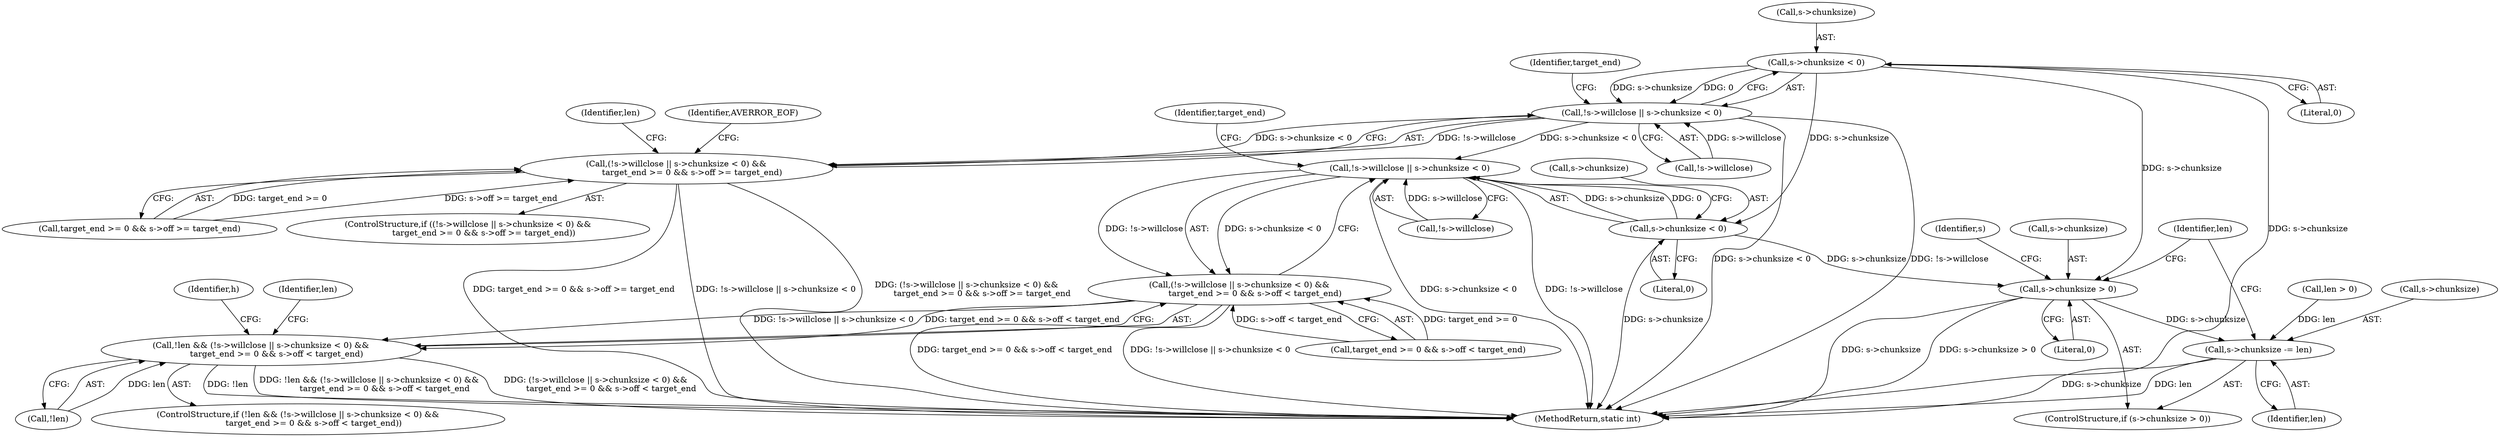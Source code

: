 digraph "1_FFmpeg_2a05c8f813de6f2278827734bf8102291e7484aa@del" {
"1000167" [label="(Call,s->chunksize < 0)"];
"1000162" [label="(Call,!s->willclose || s->chunksize < 0)"];
"1000161" [label="(Call,(!s->willclose || s->chunksize < 0) &&\n            target_end >= 0 && s->off >= target_end)"];
"1000196" [label="(Call,!s->willclose || s->chunksize < 0)"];
"1000195" [label="(Call,(!s->willclose || s->chunksize < 0) &&\n            target_end >= 0 && s->off < target_end)"];
"1000192" [label="(Call,!len && (!s->willclose || s->chunksize < 0) &&\n            target_end >= 0 && s->off < target_end)"];
"1000201" [label="(Call,s->chunksize < 0)"];
"1000238" [label="(Call,s->chunksize > 0)"];
"1000243" [label="(Call,s->chunksize -= len)"];
"1000242" [label="(Literal,0)"];
"1000208" [label="(Identifier,target_end)"];
"1000229" [label="(Identifier,len)"];
"1000193" [label="(Call,!len)"];
"1000201" [label="(Call,s->chunksize < 0)"];
"1000163" [label="(Call,!s->willclose)"];
"1000250" [label="(MethodReturn,static int)"];
"1000202" [label="(Call,s->chunksize)"];
"1000168" [label="(Call,s->chunksize)"];
"1000162" [label="(Call,!s->willclose || s->chunksize < 0)"];
"1000192" [label="(Call,!len && (!s->willclose || s->chunksize < 0) &&\n            target_end >= 0 && s->off < target_end)"];
"1000172" [label="(Call,target_end >= 0 && s->off >= target_end)"];
"1000205" [label="(Literal,0)"];
"1000191" [label="(ControlStructure,if (!len && (!s->willclose || s->chunksize < 0) &&\n            target_end >= 0 && s->off < target_end))"];
"1000160" [label="(ControlStructure,if ((!s->willclose || s->chunksize < 0) &&\n            target_end >= 0 && s->off >= target_end))"];
"1000196" [label="(Call,!s->willclose || s->chunksize < 0)"];
"1000195" [label="(Call,(!s->willclose || s->chunksize < 0) &&\n            target_end >= 0 && s->off < target_end)"];
"1000171" [label="(Literal,0)"];
"1000245" [label="(Identifier,s)"];
"1000184" [label="(Identifier,len)"];
"1000161" [label="(Call,(!s->willclose || s->chunksize < 0) &&\n            target_end >= 0 && s->off >= target_end)"];
"1000167" [label="(Call,s->chunksize < 0)"];
"1000239" [label="(Call,s->chunksize)"];
"1000217" [label="(Identifier,h)"];
"1000243" [label="(Call,s->chunksize -= len)"];
"1000237" [label="(ControlStructure,if (s->chunksize > 0))"];
"1000244" [label="(Call,s->chunksize)"];
"1000197" [label="(Call,!s->willclose)"];
"1000247" [label="(Identifier,len)"];
"1000206" [label="(Call,target_end >= 0 && s->off < target_end)"];
"1000228" [label="(Call,len > 0)"];
"1000174" [label="(Identifier,target_end)"];
"1000182" [label="(Identifier,AVERROR_EOF)"];
"1000249" [label="(Identifier,len)"];
"1000238" [label="(Call,s->chunksize > 0)"];
"1000167" -> "1000162"  [label="AST: "];
"1000167" -> "1000171"  [label="CFG: "];
"1000168" -> "1000167"  [label="AST: "];
"1000171" -> "1000167"  [label="AST: "];
"1000162" -> "1000167"  [label="CFG: "];
"1000167" -> "1000250"  [label="DDG: s->chunksize"];
"1000167" -> "1000162"  [label="DDG: s->chunksize"];
"1000167" -> "1000162"  [label="DDG: 0"];
"1000167" -> "1000201"  [label="DDG: s->chunksize"];
"1000167" -> "1000238"  [label="DDG: s->chunksize"];
"1000162" -> "1000161"  [label="AST: "];
"1000162" -> "1000163"  [label="CFG: "];
"1000163" -> "1000162"  [label="AST: "];
"1000174" -> "1000162"  [label="CFG: "];
"1000161" -> "1000162"  [label="CFG: "];
"1000162" -> "1000250"  [label="DDG: s->chunksize < 0"];
"1000162" -> "1000250"  [label="DDG: !s->willclose"];
"1000162" -> "1000161"  [label="DDG: !s->willclose"];
"1000162" -> "1000161"  [label="DDG: s->chunksize < 0"];
"1000163" -> "1000162"  [label="DDG: s->willclose"];
"1000162" -> "1000196"  [label="DDG: s->chunksize < 0"];
"1000161" -> "1000160"  [label="AST: "];
"1000161" -> "1000172"  [label="CFG: "];
"1000172" -> "1000161"  [label="AST: "];
"1000182" -> "1000161"  [label="CFG: "];
"1000184" -> "1000161"  [label="CFG: "];
"1000161" -> "1000250"  [label="DDG: target_end >= 0 && s->off >= target_end"];
"1000161" -> "1000250"  [label="DDG: !s->willclose || s->chunksize < 0"];
"1000161" -> "1000250"  [label="DDG: (!s->willclose || s->chunksize < 0) &&\n            target_end >= 0 && s->off >= target_end"];
"1000172" -> "1000161"  [label="DDG: target_end >= 0"];
"1000172" -> "1000161"  [label="DDG: s->off >= target_end"];
"1000196" -> "1000195"  [label="AST: "];
"1000196" -> "1000197"  [label="CFG: "];
"1000196" -> "1000201"  [label="CFG: "];
"1000197" -> "1000196"  [label="AST: "];
"1000201" -> "1000196"  [label="AST: "];
"1000208" -> "1000196"  [label="CFG: "];
"1000195" -> "1000196"  [label="CFG: "];
"1000196" -> "1000250"  [label="DDG: s->chunksize < 0"];
"1000196" -> "1000250"  [label="DDG: !s->willclose"];
"1000196" -> "1000195"  [label="DDG: !s->willclose"];
"1000196" -> "1000195"  [label="DDG: s->chunksize < 0"];
"1000197" -> "1000196"  [label="DDG: s->willclose"];
"1000201" -> "1000196"  [label="DDG: s->chunksize"];
"1000201" -> "1000196"  [label="DDG: 0"];
"1000195" -> "1000192"  [label="AST: "];
"1000195" -> "1000206"  [label="CFG: "];
"1000206" -> "1000195"  [label="AST: "];
"1000192" -> "1000195"  [label="CFG: "];
"1000195" -> "1000250"  [label="DDG: target_end >= 0 && s->off < target_end"];
"1000195" -> "1000250"  [label="DDG: !s->willclose || s->chunksize < 0"];
"1000195" -> "1000192"  [label="DDG: !s->willclose || s->chunksize < 0"];
"1000195" -> "1000192"  [label="DDG: target_end >= 0 && s->off < target_end"];
"1000206" -> "1000195"  [label="DDG: target_end >= 0"];
"1000206" -> "1000195"  [label="DDG: s->off < target_end"];
"1000192" -> "1000191"  [label="AST: "];
"1000192" -> "1000193"  [label="CFG: "];
"1000193" -> "1000192"  [label="AST: "];
"1000217" -> "1000192"  [label="CFG: "];
"1000229" -> "1000192"  [label="CFG: "];
"1000192" -> "1000250"  [label="DDG: (!s->willclose || s->chunksize < 0) &&\n            target_end >= 0 && s->off < target_end"];
"1000192" -> "1000250"  [label="DDG: !len"];
"1000192" -> "1000250"  [label="DDG: !len && (!s->willclose || s->chunksize < 0) &&\n            target_end >= 0 && s->off < target_end"];
"1000193" -> "1000192"  [label="DDG: len"];
"1000201" -> "1000205"  [label="CFG: "];
"1000202" -> "1000201"  [label="AST: "];
"1000205" -> "1000201"  [label="AST: "];
"1000201" -> "1000250"  [label="DDG: s->chunksize"];
"1000201" -> "1000238"  [label="DDG: s->chunksize"];
"1000238" -> "1000237"  [label="AST: "];
"1000238" -> "1000242"  [label="CFG: "];
"1000239" -> "1000238"  [label="AST: "];
"1000242" -> "1000238"  [label="AST: "];
"1000245" -> "1000238"  [label="CFG: "];
"1000249" -> "1000238"  [label="CFG: "];
"1000238" -> "1000250"  [label="DDG: s->chunksize"];
"1000238" -> "1000250"  [label="DDG: s->chunksize > 0"];
"1000238" -> "1000243"  [label="DDG: s->chunksize"];
"1000243" -> "1000237"  [label="AST: "];
"1000243" -> "1000247"  [label="CFG: "];
"1000244" -> "1000243"  [label="AST: "];
"1000247" -> "1000243"  [label="AST: "];
"1000249" -> "1000243"  [label="CFG: "];
"1000243" -> "1000250"  [label="DDG: s->chunksize"];
"1000243" -> "1000250"  [label="DDG: len"];
"1000228" -> "1000243"  [label="DDG: len"];
}
